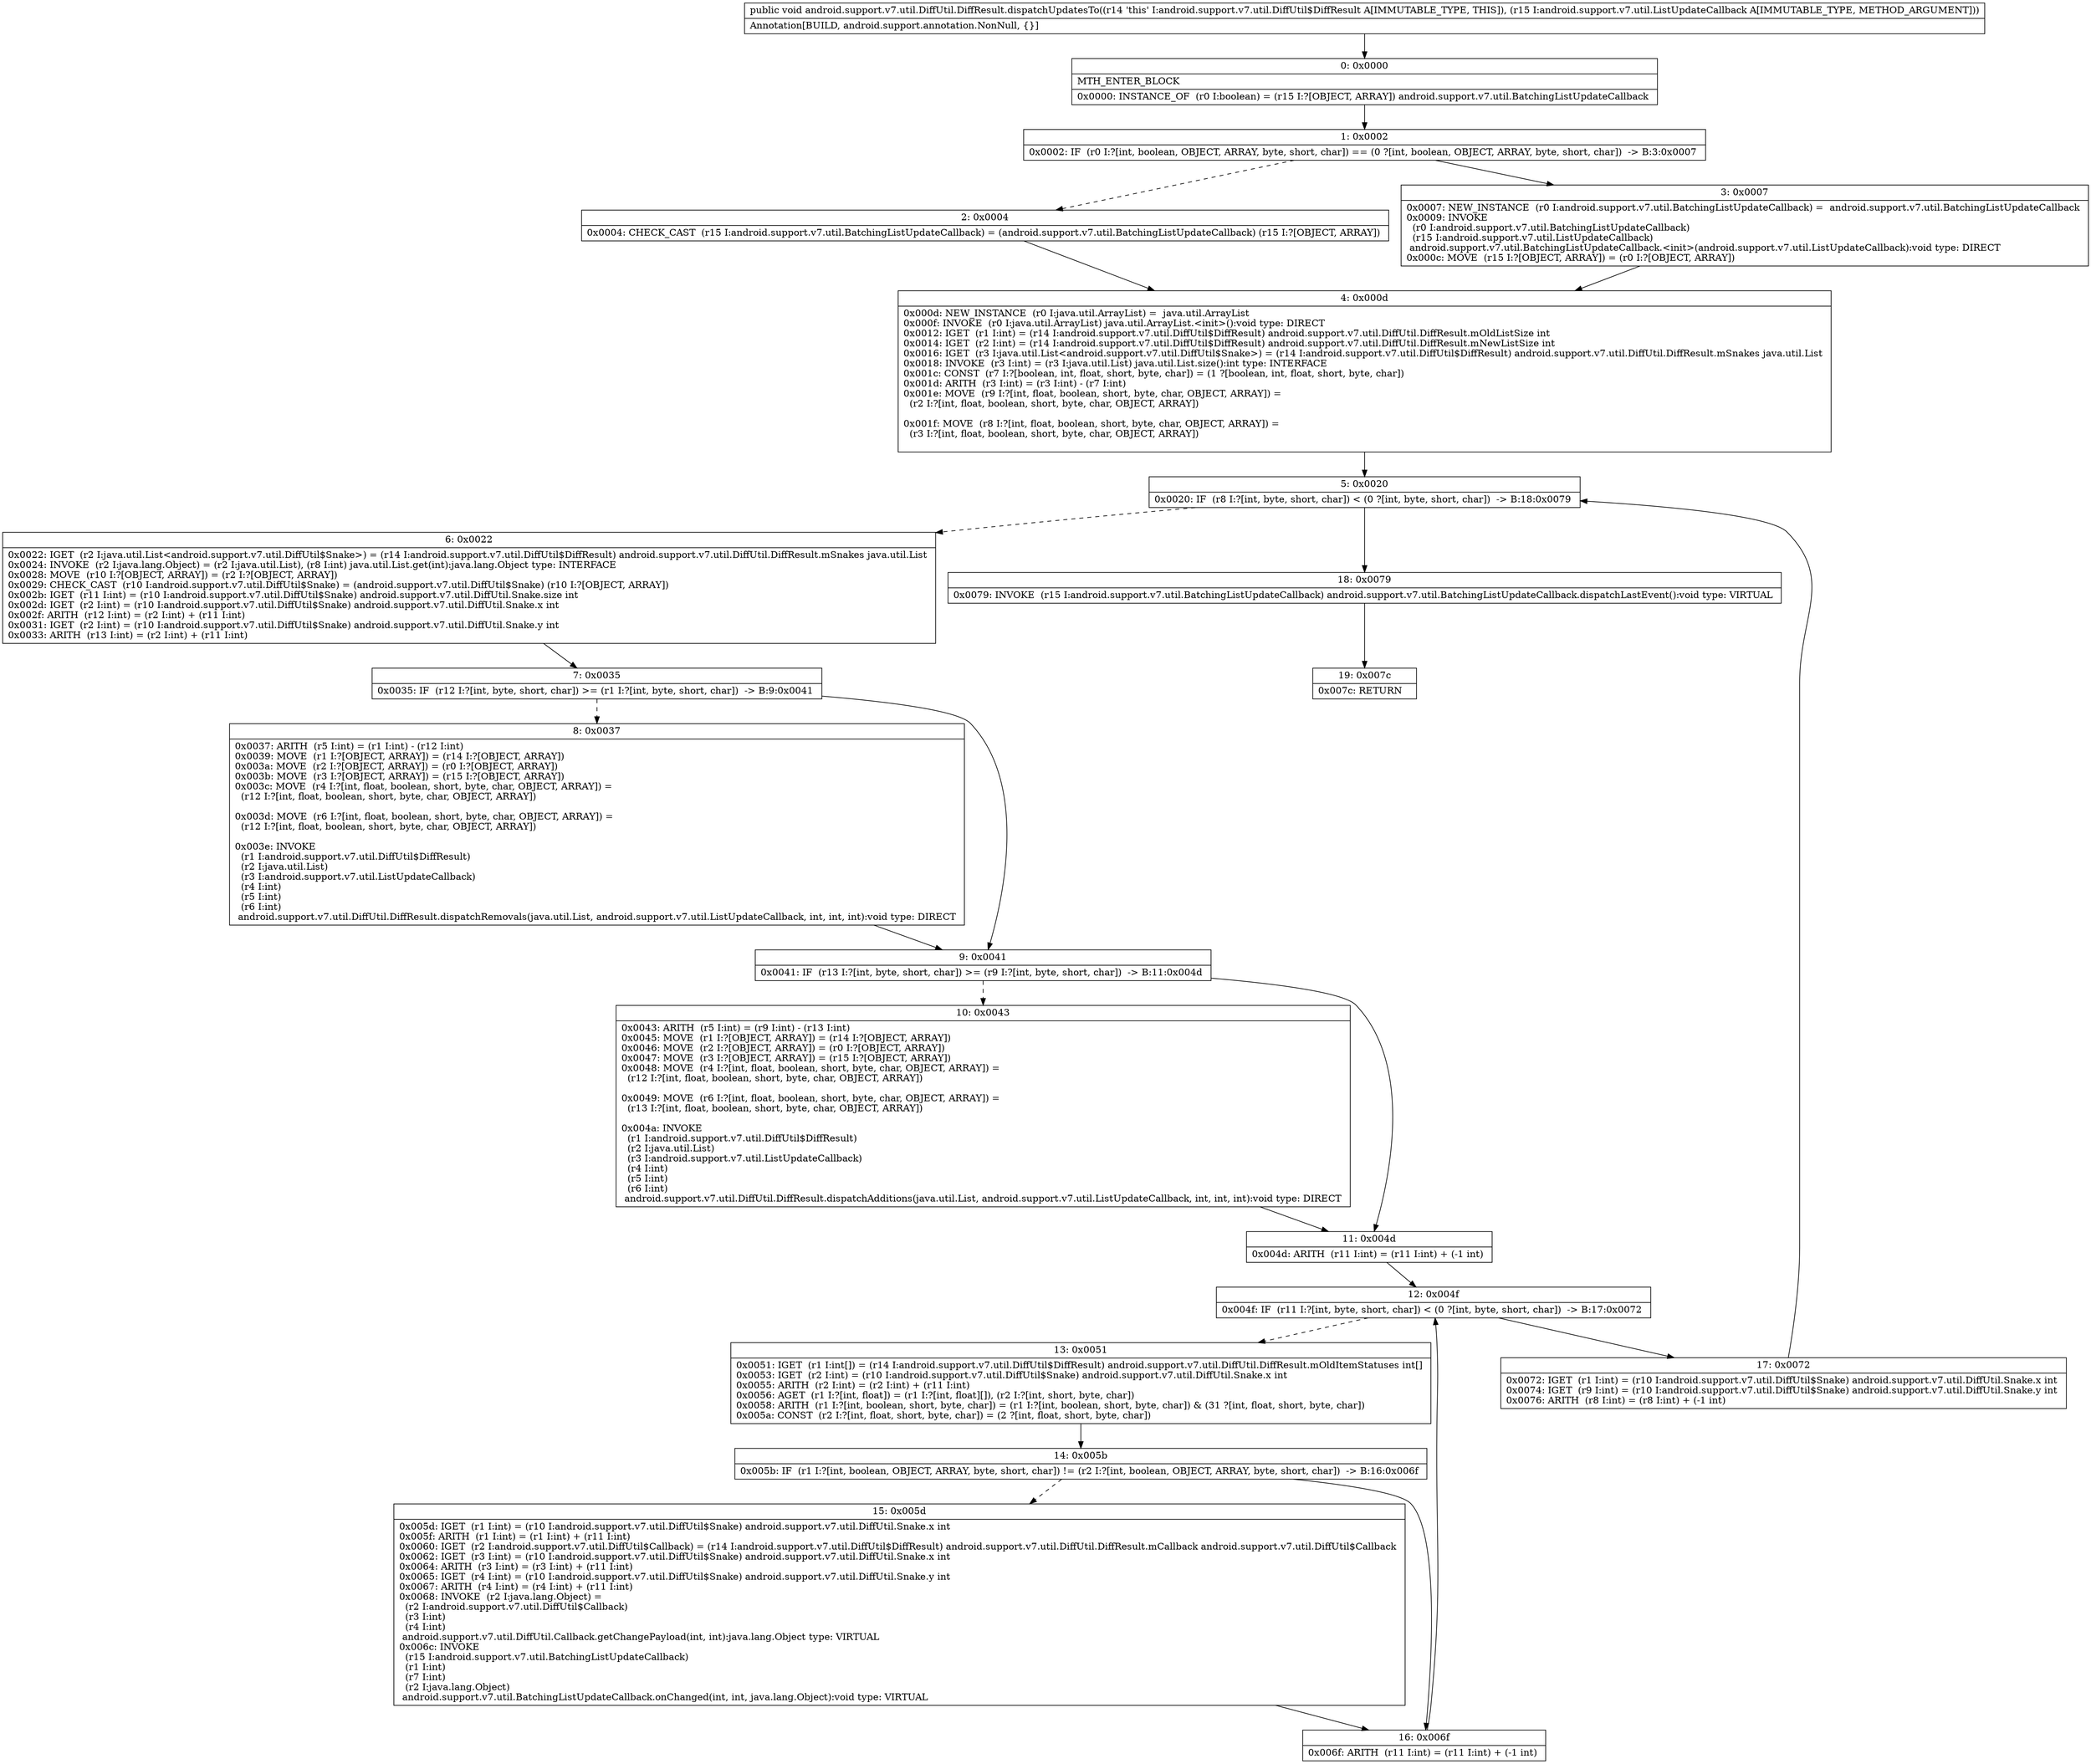 digraph "CFG forandroid.support.v7.util.DiffUtil.DiffResult.dispatchUpdatesTo(Landroid\/support\/v7\/util\/ListUpdateCallback;)V" {
Node_0 [shape=record,label="{0\:\ 0x0000|MTH_ENTER_BLOCK\l|0x0000: INSTANCE_OF  (r0 I:boolean) = (r15 I:?[OBJECT, ARRAY]) android.support.v7.util.BatchingListUpdateCallback \l}"];
Node_1 [shape=record,label="{1\:\ 0x0002|0x0002: IF  (r0 I:?[int, boolean, OBJECT, ARRAY, byte, short, char]) == (0 ?[int, boolean, OBJECT, ARRAY, byte, short, char])  \-\> B:3:0x0007 \l}"];
Node_2 [shape=record,label="{2\:\ 0x0004|0x0004: CHECK_CAST  (r15 I:android.support.v7.util.BatchingListUpdateCallback) = (android.support.v7.util.BatchingListUpdateCallback) (r15 I:?[OBJECT, ARRAY]) \l}"];
Node_3 [shape=record,label="{3\:\ 0x0007|0x0007: NEW_INSTANCE  (r0 I:android.support.v7.util.BatchingListUpdateCallback) =  android.support.v7.util.BatchingListUpdateCallback \l0x0009: INVOKE  \l  (r0 I:android.support.v7.util.BatchingListUpdateCallback)\l  (r15 I:android.support.v7.util.ListUpdateCallback)\l android.support.v7.util.BatchingListUpdateCallback.\<init\>(android.support.v7.util.ListUpdateCallback):void type: DIRECT \l0x000c: MOVE  (r15 I:?[OBJECT, ARRAY]) = (r0 I:?[OBJECT, ARRAY]) \l}"];
Node_4 [shape=record,label="{4\:\ 0x000d|0x000d: NEW_INSTANCE  (r0 I:java.util.ArrayList) =  java.util.ArrayList \l0x000f: INVOKE  (r0 I:java.util.ArrayList) java.util.ArrayList.\<init\>():void type: DIRECT \l0x0012: IGET  (r1 I:int) = (r14 I:android.support.v7.util.DiffUtil$DiffResult) android.support.v7.util.DiffUtil.DiffResult.mOldListSize int \l0x0014: IGET  (r2 I:int) = (r14 I:android.support.v7.util.DiffUtil$DiffResult) android.support.v7.util.DiffUtil.DiffResult.mNewListSize int \l0x0016: IGET  (r3 I:java.util.List\<android.support.v7.util.DiffUtil$Snake\>) = (r14 I:android.support.v7.util.DiffUtil$DiffResult) android.support.v7.util.DiffUtil.DiffResult.mSnakes java.util.List \l0x0018: INVOKE  (r3 I:int) = (r3 I:java.util.List) java.util.List.size():int type: INTERFACE \l0x001c: CONST  (r7 I:?[boolean, int, float, short, byte, char]) = (1 ?[boolean, int, float, short, byte, char]) \l0x001d: ARITH  (r3 I:int) = (r3 I:int) \- (r7 I:int) \l0x001e: MOVE  (r9 I:?[int, float, boolean, short, byte, char, OBJECT, ARRAY]) = \l  (r2 I:?[int, float, boolean, short, byte, char, OBJECT, ARRAY])\l \l0x001f: MOVE  (r8 I:?[int, float, boolean, short, byte, char, OBJECT, ARRAY]) = \l  (r3 I:?[int, float, boolean, short, byte, char, OBJECT, ARRAY])\l \l}"];
Node_5 [shape=record,label="{5\:\ 0x0020|0x0020: IF  (r8 I:?[int, byte, short, char]) \< (0 ?[int, byte, short, char])  \-\> B:18:0x0079 \l}"];
Node_6 [shape=record,label="{6\:\ 0x0022|0x0022: IGET  (r2 I:java.util.List\<android.support.v7.util.DiffUtil$Snake\>) = (r14 I:android.support.v7.util.DiffUtil$DiffResult) android.support.v7.util.DiffUtil.DiffResult.mSnakes java.util.List \l0x0024: INVOKE  (r2 I:java.lang.Object) = (r2 I:java.util.List), (r8 I:int) java.util.List.get(int):java.lang.Object type: INTERFACE \l0x0028: MOVE  (r10 I:?[OBJECT, ARRAY]) = (r2 I:?[OBJECT, ARRAY]) \l0x0029: CHECK_CAST  (r10 I:android.support.v7.util.DiffUtil$Snake) = (android.support.v7.util.DiffUtil$Snake) (r10 I:?[OBJECT, ARRAY]) \l0x002b: IGET  (r11 I:int) = (r10 I:android.support.v7.util.DiffUtil$Snake) android.support.v7.util.DiffUtil.Snake.size int \l0x002d: IGET  (r2 I:int) = (r10 I:android.support.v7.util.DiffUtil$Snake) android.support.v7.util.DiffUtil.Snake.x int \l0x002f: ARITH  (r12 I:int) = (r2 I:int) + (r11 I:int) \l0x0031: IGET  (r2 I:int) = (r10 I:android.support.v7.util.DiffUtil$Snake) android.support.v7.util.DiffUtil.Snake.y int \l0x0033: ARITH  (r13 I:int) = (r2 I:int) + (r11 I:int) \l}"];
Node_7 [shape=record,label="{7\:\ 0x0035|0x0035: IF  (r12 I:?[int, byte, short, char]) \>= (r1 I:?[int, byte, short, char])  \-\> B:9:0x0041 \l}"];
Node_8 [shape=record,label="{8\:\ 0x0037|0x0037: ARITH  (r5 I:int) = (r1 I:int) \- (r12 I:int) \l0x0039: MOVE  (r1 I:?[OBJECT, ARRAY]) = (r14 I:?[OBJECT, ARRAY]) \l0x003a: MOVE  (r2 I:?[OBJECT, ARRAY]) = (r0 I:?[OBJECT, ARRAY]) \l0x003b: MOVE  (r3 I:?[OBJECT, ARRAY]) = (r15 I:?[OBJECT, ARRAY]) \l0x003c: MOVE  (r4 I:?[int, float, boolean, short, byte, char, OBJECT, ARRAY]) = \l  (r12 I:?[int, float, boolean, short, byte, char, OBJECT, ARRAY])\l \l0x003d: MOVE  (r6 I:?[int, float, boolean, short, byte, char, OBJECT, ARRAY]) = \l  (r12 I:?[int, float, boolean, short, byte, char, OBJECT, ARRAY])\l \l0x003e: INVOKE  \l  (r1 I:android.support.v7.util.DiffUtil$DiffResult)\l  (r2 I:java.util.List)\l  (r3 I:android.support.v7.util.ListUpdateCallback)\l  (r4 I:int)\l  (r5 I:int)\l  (r6 I:int)\l android.support.v7.util.DiffUtil.DiffResult.dispatchRemovals(java.util.List, android.support.v7.util.ListUpdateCallback, int, int, int):void type: DIRECT \l}"];
Node_9 [shape=record,label="{9\:\ 0x0041|0x0041: IF  (r13 I:?[int, byte, short, char]) \>= (r9 I:?[int, byte, short, char])  \-\> B:11:0x004d \l}"];
Node_10 [shape=record,label="{10\:\ 0x0043|0x0043: ARITH  (r5 I:int) = (r9 I:int) \- (r13 I:int) \l0x0045: MOVE  (r1 I:?[OBJECT, ARRAY]) = (r14 I:?[OBJECT, ARRAY]) \l0x0046: MOVE  (r2 I:?[OBJECT, ARRAY]) = (r0 I:?[OBJECT, ARRAY]) \l0x0047: MOVE  (r3 I:?[OBJECT, ARRAY]) = (r15 I:?[OBJECT, ARRAY]) \l0x0048: MOVE  (r4 I:?[int, float, boolean, short, byte, char, OBJECT, ARRAY]) = \l  (r12 I:?[int, float, boolean, short, byte, char, OBJECT, ARRAY])\l \l0x0049: MOVE  (r6 I:?[int, float, boolean, short, byte, char, OBJECT, ARRAY]) = \l  (r13 I:?[int, float, boolean, short, byte, char, OBJECT, ARRAY])\l \l0x004a: INVOKE  \l  (r1 I:android.support.v7.util.DiffUtil$DiffResult)\l  (r2 I:java.util.List)\l  (r3 I:android.support.v7.util.ListUpdateCallback)\l  (r4 I:int)\l  (r5 I:int)\l  (r6 I:int)\l android.support.v7.util.DiffUtil.DiffResult.dispatchAdditions(java.util.List, android.support.v7.util.ListUpdateCallback, int, int, int):void type: DIRECT \l}"];
Node_11 [shape=record,label="{11\:\ 0x004d|0x004d: ARITH  (r11 I:int) = (r11 I:int) + (\-1 int) \l}"];
Node_12 [shape=record,label="{12\:\ 0x004f|0x004f: IF  (r11 I:?[int, byte, short, char]) \< (0 ?[int, byte, short, char])  \-\> B:17:0x0072 \l}"];
Node_13 [shape=record,label="{13\:\ 0x0051|0x0051: IGET  (r1 I:int[]) = (r14 I:android.support.v7.util.DiffUtil$DiffResult) android.support.v7.util.DiffUtil.DiffResult.mOldItemStatuses int[] \l0x0053: IGET  (r2 I:int) = (r10 I:android.support.v7.util.DiffUtil$Snake) android.support.v7.util.DiffUtil.Snake.x int \l0x0055: ARITH  (r2 I:int) = (r2 I:int) + (r11 I:int) \l0x0056: AGET  (r1 I:?[int, float]) = (r1 I:?[int, float][]), (r2 I:?[int, short, byte, char]) \l0x0058: ARITH  (r1 I:?[int, boolean, short, byte, char]) = (r1 I:?[int, boolean, short, byte, char]) & (31 ?[int, float, short, byte, char]) \l0x005a: CONST  (r2 I:?[int, float, short, byte, char]) = (2 ?[int, float, short, byte, char]) \l}"];
Node_14 [shape=record,label="{14\:\ 0x005b|0x005b: IF  (r1 I:?[int, boolean, OBJECT, ARRAY, byte, short, char]) != (r2 I:?[int, boolean, OBJECT, ARRAY, byte, short, char])  \-\> B:16:0x006f \l}"];
Node_15 [shape=record,label="{15\:\ 0x005d|0x005d: IGET  (r1 I:int) = (r10 I:android.support.v7.util.DiffUtil$Snake) android.support.v7.util.DiffUtil.Snake.x int \l0x005f: ARITH  (r1 I:int) = (r1 I:int) + (r11 I:int) \l0x0060: IGET  (r2 I:android.support.v7.util.DiffUtil$Callback) = (r14 I:android.support.v7.util.DiffUtil$DiffResult) android.support.v7.util.DiffUtil.DiffResult.mCallback android.support.v7.util.DiffUtil$Callback \l0x0062: IGET  (r3 I:int) = (r10 I:android.support.v7.util.DiffUtil$Snake) android.support.v7.util.DiffUtil.Snake.x int \l0x0064: ARITH  (r3 I:int) = (r3 I:int) + (r11 I:int) \l0x0065: IGET  (r4 I:int) = (r10 I:android.support.v7.util.DiffUtil$Snake) android.support.v7.util.DiffUtil.Snake.y int \l0x0067: ARITH  (r4 I:int) = (r4 I:int) + (r11 I:int) \l0x0068: INVOKE  (r2 I:java.lang.Object) = \l  (r2 I:android.support.v7.util.DiffUtil$Callback)\l  (r3 I:int)\l  (r4 I:int)\l android.support.v7.util.DiffUtil.Callback.getChangePayload(int, int):java.lang.Object type: VIRTUAL \l0x006c: INVOKE  \l  (r15 I:android.support.v7.util.BatchingListUpdateCallback)\l  (r1 I:int)\l  (r7 I:int)\l  (r2 I:java.lang.Object)\l android.support.v7.util.BatchingListUpdateCallback.onChanged(int, int, java.lang.Object):void type: VIRTUAL \l}"];
Node_16 [shape=record,label="{16\:\ 0x006f|0x006f: ARITH  (r11 I:int) = (r11 I:int) + (\-1 int) \l}"];
Node_17 [shape=record,label="{17\:\ 0x0072|0x0072: IGET  (r1 I:int) = (r10 I:android.support.v7.util.DiffUtil$Snake) android.support.v7.util.DiffUtil.Snake.x int \l0x0074: IGET  (r9 I:int) = (r10 I:android.support.v7.util.DiffUtil$Snake) android.support.v7.util.DiffUtil.Snake.y int \l0x0076: ARITH  (r8 I:int) = (r8 I:int) + (\-1 int) \l}"];
Node_18 [shape=record,label="{18\:\ 0x0079|0x0079: INVOKE  (r15 I:android.support.v7.util.BatchingListUpdateCallback) android.support.v7.util.BatchingListUpdateCallback.dispatchLastEvent():void type: VIRTUAL \l}"];
Node_19 [shape=record,label="{19\:\ 0x007c|0x007c: RETURN   \l}"];
MethodNode[shape=record,label="{public void android.support.v7.util.DiffUtil.DiffResult.dispatchUpdatesTo((r14 'this' I:android.support.v7.util.DiffUtil$DiffResult A[IMMUTABLE_TYPE, THIS]), (r15 I:android.support.v7.util.ListUpdateCallback A[IMMUTABLE_TYPE, METHOD_ARGUMENT]))  | Annotation[BUILD, android.support.annotation.NonNull, \{\}]\l}"];
MethodNode -> Node_0;
Node_0 -> Node_1;
Node_1 -> Node_2[style=dashed];
Node_1 -> Node_3;
Node_2 -> Node_4;
Node_3 -> Node_4;
Node_4 -> Node_5;
Node_5 -> Node_6[style=dashed];
Node_5 -> Node_18;
Node_6 -> Node_7;
Node_7 -> Node_8[style=dashed];
Node_7 -> Node_9;
Node_8 -> Node_9;
Node_9 -> Node_10[style=dashed];
Node_9 -> Node_11;
Node_10 -> Node_11;
Node_11 -> Node_12;
Node_12 -> Node_13[style=dashed];
Node_12 -> Node_17;
Node_13 -> Node_14;
Node_14 -> Node_15[style=dashed];
Node_14 -> Node_16;
Node_15 -> Node_16;
Node_16 -> Node_12;
Node_17 -> Node_5;
Node_18 -> Node_19;
}

